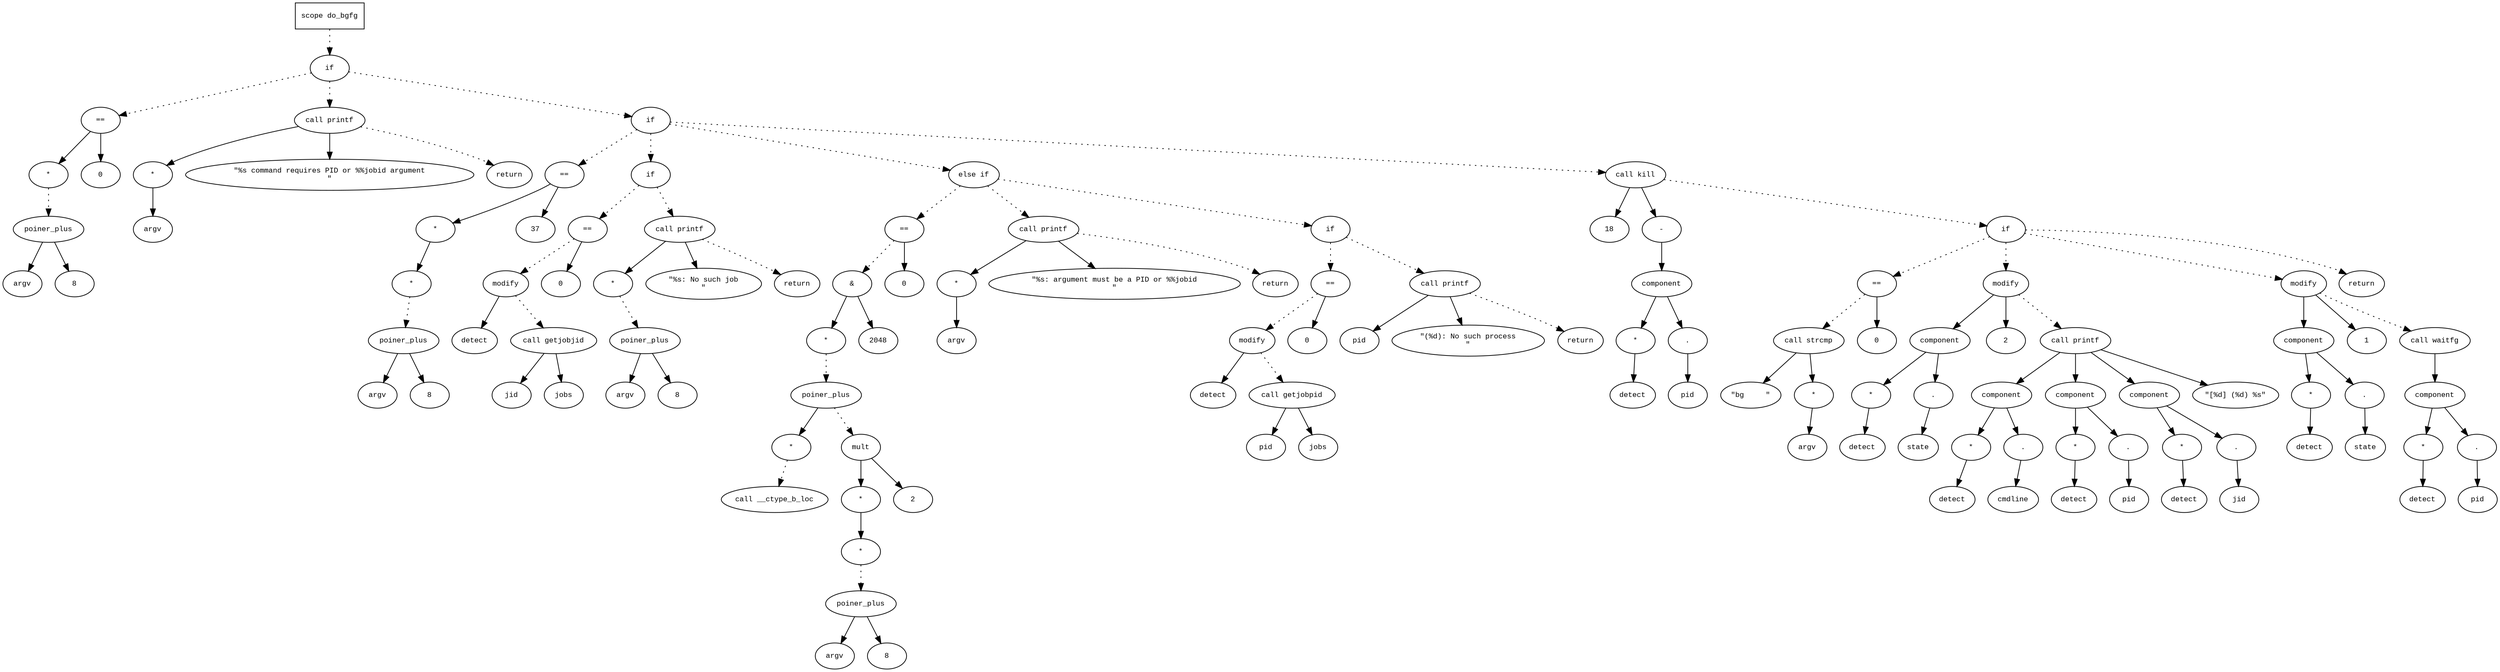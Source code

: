 digraph AST {
  graph [fontname="Times New Roman",fontsize=10];
  node  [fontname="Courier New",fontsize=10];
  edge  [fontname="Times New Roman",fontsize=10];

  node1 [label="scope do_bgfg",shape=box];
  node2 [label="if",shape=ellipse];
  node1 -> node2 [style=dotted];
  node3 [label="==",shape=ellipse];
  node4 [label="*",shape=ellipse];
  node5 [label="poiner_plus",shape=ellipse];
  node6 [label="argv",shape=ellipse];
  node5 -> node6;
  node7 [label="8",shape=ellipse];
  node5 -> node7;
  node4 -> node5 [style=dotted];
  node3 -> node4;
  node8 [label="0",shape=ellipse];
  node3 -> node8;
  node2 -> node3 [style=dotted];
  node9 [label="call printf",shape=ellipse];
  node10 [label="*",shape=ellipse];
  node11 [label="argv",shape=ellipse];
  node10 -> node11;
  node9 -> node10;
  node12 [label="\"%s command requires PID or %%jobid argument
\"",shape=ellipse];
  node9 -> node12;
  node2 -> node9 [style=dotted];
  node13 [label="return",shape=ellipse];
  node9 -> node13 [style=dotted];
  node14 [label="if",shape=ellipse];
  node2 -> node14 [style=dotted];
  node15 [label="==",shape=ellipse];
  node16 [label="*",shape=ellipse];
  node17 [label="*",shape=ellipse];
  node18 [label="poiner_plus",shape=ellipse];
  node19 [label="argv",shape=ellipse];
  node18 -> node19;
  node20 [label="8",shape=ellipse];
  node18 -> node20;
  node17 -> node18 [style=dotted];
  node16 -> node17;
  node15 -> node16;
  node21 [label="37",shape=ellipse];
  node15 -> node21;
  node14 -> node15 [style=dotted];
  node22 [label="if",shape=ellipse];
  node14 -> node22 [style=dotted];
  node23 [label="==",shape=ellipse];
  node24 [label="modify",shape=ellipse];
  node25 [label="detect",shape=ellipse];
  node24 -> node25;
  node26 [label="call getjobjid",shape=ellipse];
  node27 [label="jid",shape=ellipse];
  node26 -> node27;
  node28 [label="jobs",shape=ellipse];
  node26 -> node28;
  node24 -> node26 [style=dotted];
  node23 -> node24 [style=dotted];
  node29 [label="0",shape=ellipse];
  node23 -> node29;
  node22 -> node23 [style=dotted];
  node30 [label="call printf",shape=ellipse];
  node31 [label="*",shape=ellipse];
  node32 [label="poiner_plus",shape=ellipse];
  node33 [label="argv",shape=ellipse];
  node32 -> node33;
  node34 [label="8",shape=ellipse];
  node32 -> node34;
  node31 -> node32 [style=dotted];
  node30 -> node31;
  node35 [label="\"%s: No such job
\"",shape=ellipse];
  node30 -> node35;
  node22 -> node30 [style=dotted];
  node36 [label="return",shape=ellipse];
  node30 -> node36 [style=dotted];
  node37 [label="else if",shape=ellipse];
  node14 -> node37 [style=dotted];
  node38 [label="==",shape=ellipse];
  node39 [label="&",shape=ellipse];
  node40 [label="*",shape=ellipse];
  node41 [label="poiner_plus",shape=ellipse];
  node42 [label="*",shape=ellipse];
  node43 [label="call __ctype_b_loc",shape=ellipse];
  node42 -> node43 [style=dotted];
  node41 -> node42;
  node44 [label="mult",shape=ellipse];
  node45 [label="*",shape=ellipse];
  node46 [label="*",shape=ellipse];
  node47 [label="poiner_plus",shape=ellipse];
  node48 [label="argv",shape=ellipse];
  node47 -> node48;
  node49 [label="8",shape=ellipse];
  node47 -> node49;
  node46 -> node47 [style=dotted];
  node45 -> node46;
  node44 -> node45;
  node50 [label="2",shape=ellipse];
  node44 -> node50;
  node41 -> node44 [style=dotted];
  node40 -> node41 [style=dotted];
  node39 -> node40;
  node51 [label="2048",shape=ellipse];
  node39 -> node51;
  node38 -> node39 [style=dotted];
  node52 [label="0",shape=ellipse];
  node38 -> node52;
  node37 -> node38 [style=dotted];
  node53 [label="call printf",shape=ellipse];
  node54 [label="*",shape=ellipse];
  node55 [label="argv",shape=ellipse];
  node54 -> node55;
  node53 -> node54;
  node56 [label="\"%s: argument must be a PID or %%jobid
\"",shape=ellipse];
  node53 -> node56;
  node37 -> node53 [style=dotted];
  node57 [label="return",shape=ellipse];
  node53 -> node57 [style=dotted];
  node58 [label="if",shape=ellipse];
  node37 -> node58 [style=dotted];
  node59 [label="==",shape=ellipse];
  node60 [label="modify",shape=ellipse];
  node61 [label="detect",shape=ellipse];
  node60 -> node61;
  node62 [label="call getjobpid",shape=ellipse];
  node63 [label="pid",shape=ellipse];
  node62 -> node63;
  node64 [label="jobs",shape=ellipse];
  node62 -> node64;
  node60 -> node62 [style=dotted];
  node59 -> node60 [style=dotted];
  node65 [label="0",shape=ellipse];
  node59 -> node65;
  node58 -> node59 [style=dotted];
  node66 [label="call printf",shape=ellipse];
  node67 [label="pid",shape=ellipse];
  node66 -> node67;
  node68 [label="\"(%d): No such process
\"",shape=ellipse];
  node66 -> node68;
  node58 -> node66 [style=dotted];
  node69 [label="return",shape=ellipse];
  node66 -> node69 [style=dotted];
  node70 [label="call kill",shape=ellipse];
  node71 [label="18",shape=ellipse];
  node70 -> node71;
  node72 [label="-",shape=ellipse];
  node73 [label="component",shape=ellipse];
  node72 -> node73;
  node74 [label="*",shape=ellipse];
  node75 [label="detect",shape=ellipse];
  node74 -> node75;
  node73 -> node74;
  node76 [label=".",shape=ellipse];
  node73 -> node76;
  node77 [label="pid",shape=ellipse];
  node76 -> node77;
  node70 -> node72;
  node14 -> node70 [style=dotted];
  node78 [label="if",shape=ellipse];
  node70 -> node78 [style=dotted];
  node79 [label="==",shape=ellipse];
  node80 [label="call strcmp",shape=ellipse];
  node81 [label="\"bg     \"",shape=ellipse];
  node80 -> node81;
  node82 [label="*",shape=ellipse];
  node83 [label="argv",shape=ellipse];
  node82 -> node83;
  node80 -> node82;
  node79 -> node80 [style=dotted];
  node84 [label="0",shape=ellipse];
  node79 -> node84;
  node78 -> node79 [style=dotted];
  node85 [label="modify",shape=ellipse];
  node86 [label="component",shape=ellipse];
  node85 -> node86;
  node87 [label="*",shape=ellipse];
  node88 [label="detect",shape=ellipse];
  node87 -> node88;
  node86 -> node87;
  node89 [label=".",shape=ellipse];
  node86 -> node89;
  node90 [label="state",shape=ellipse];
  node89 -> node90;
  node91 [label="2",shape=ellipse];
  node85 -> node91;
  node78 -> node85 [style=dotted];
  node92 [label="call printf",shape=ellipse];
  node93 [label="component",shape=ellipse];
  node92 -> node93;
  node94 [label="*",shape=ellipse];
  node95 [label="detect",shape=ellipse];
  node94 -> node95;
  node93 -> node94;
  node96 [label=".",shape=ellipse];
  node93 -> node96;
  node97 [label="cmdline",shape=ellipse];
  node96 -> node97;
  node98 [label="component",shape=ellipse];
  node92 -> node98;
  node99 [label="*",shape=ellipse];
  node100 [label="detect",shape=ellipse];
  node99 -> node100;
  node98 -> node99;
  node101 [label=".",shape=ellipse];
  node98 -> node101;
  node102 [label="pid",shape=ellipse];
  node101 -> node102;
  node103 [label="component",shape=ellipse];
  node92 -> node103;
  node104 [label="*",shape=ellipse];
  node105 [label="detect",shape=ellipse];
  node104 -> node105;
  node103 -> node104;
  node106 [label=".",shape=ellipse];
  node103 -> node106;
  node107 [label="jid",shape=ellipse];
  node106 -> node107;
  node108 [label="\"[%d] (%d) %s\"",shape=ellipse];
  node92 -> node108;
  node85 -> node92 [style=dotted];
  node109 [label="modify",shape=ellipse];
  node110 [label="component",shape=ellipse];
  node109 -> node110;
  node111 [label="*",shape=ellipse];
  node112 [label="detect",shape=ellipse];
  node111 -> node112;
  node110 -> node111;
  node113 [label=".",shape=ellipse];
  node110 -> node113;
  node114 [label="state",shape=ellipse];
  node113 -> node114;
  node115 [label="1",shape=ellipse];
  node109 -> node115;
  node78 -> node109 [style=dotted];
  node116 [label="call waitfg",shape=ellipse];
  node117 [label="component",shape=ellipse];
  node116 -> node117;
  node118 [label="*",shape=ellipse];
  node119 [label="detect",shape=ellipse];
  node118 -> node119;
  node117 -> node118;
  node120 [label=".",shape=ellipse];
  node117 -> node120;
  node121 [label="pid",shape=ellipse];
  node120 -> node121;
  node109 -> node116 [style=dotted];
  node122 [label="return",shape=ellipse];
  node78 -> node122 [style=dotted];
} 